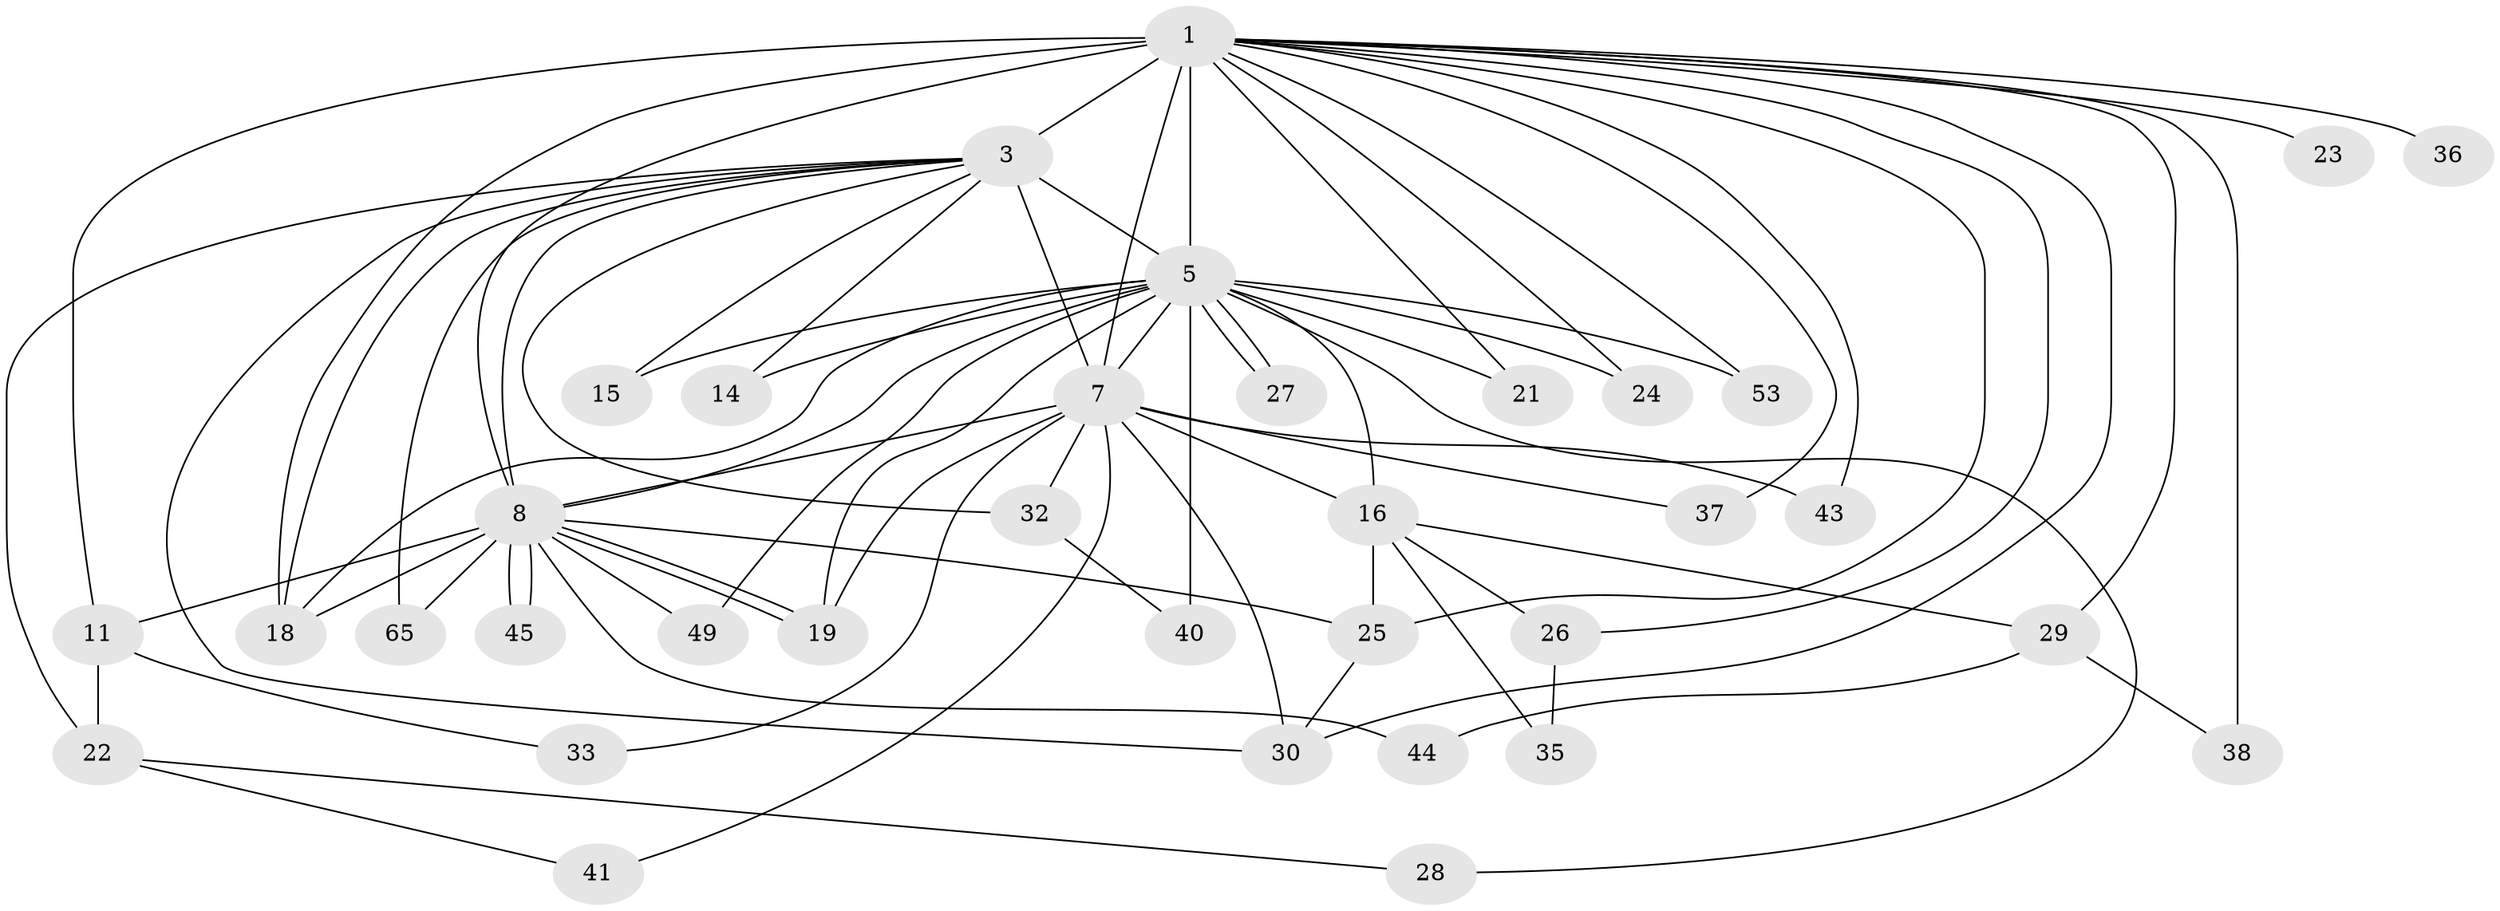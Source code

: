 // original degree distribution, {12: 0.014084507042253521, 15: 0.014084507042253521, 17: 0.014084507042253521, 21: 0.014084507042253521, 20: 0.028169014084507043, 19: 0.028169014084507043, 18: 0.014084507042253521, 11: 0.014084507042253521, 5: 0.04225352112676056, 3: 0.16901408450704225, 2: 0.5492957746478874, 7: 0.014084507042253521, 4: 0.07042253521126761, 6: 0.014084507042253521}
// Generated by graph-tools (version 1.1) at 2025/14/03/09/25 04:14:10]
// undirected, 35 vertices, 75 edges
graph export_dot {
graph [start="1"]
  node [color=gray90,style=filled];
  1 [super="+2"];
  3 [super="+10"];
  5 [super="+39+52+13+9"];
  7 [super="+50"];
  8;
  11 [super="+63"];
  14;
  15;
  16;
  18 [super="+46+31"];
  19 [super="+20"];
  21;
  22 [super="+48"];
  23;
  24;
  25 [super="+47"];
  26;
  27;
  28;
  29;
  30 [super="+57"];
  32 [super="+51"];
  33;
  35;
  36;
  37;
  38;
  40;
  41;
  43;
  44;
  45;
  49;
  53;
  65;
  1 -- 3 [weight=10];
  1 -- 5 [weight=14];
  1 -- 7 [weight=4];
  1 -- 8 [weight=4];
  1 -- 25;
  1 -- 36 [weight=2];
  1 -- 11 [weight=2];
  1 -- 18;
  1 -- 21;
  1 -- 23 [weight=2];
  1 -- 24;
  1 -- 26;
  1 -- 29;
  1 -- 30 [weight=2];
  1 -- 37 [weight=2];
  1 -- 38;
  1 -- 43;
  1 -- 53;
  3 -- 5 [weight=6];
  3 -- 7 [weight=2];
  3 -- 8 [weight=2];
  3 -- 15;
  3 -- 30;
  3 -- 32 [weight=2];
  3 -- 18;
  3 -- 65;
  3 -- 14;
  3 -- 22 [weight=2];
  5 -- 7 [weight=3];
  5 -- 8 [weight=2];
  5 -- 14;
  5 -- 15;
  5 -- 16 [weight=2];
  5 -- 21;
  5 -- 27;
  5 -- 27;
  5 -- 19;
  5 -- 49;
  5 -- 40;
  5 -- 18;
  5 -- 53;
  5 -- 24;
  5 -- 28;
  7 -- 8;
  7 -- 16;
  7 -- 32;
  7 -- 33;
  7 -- 37;
  7 -- 41;
  7 -- 43;
  7 -- 30 [weight=2];
  7 -- 19;
  8 -- 11;
  8 -- 18;
  8 -- 19 [weight=2];
  8 -- 19;
  8 -- 44;
  8 -- 45;
  8 -- 45;
  8 -- 49;
  8 -- 65;
  8 -- 25;
  11 -- 22;
  11 -- 33;
  16 -- 25;
  16 -- 26;
  16 -- 29;
  16 -- 35;
  22 -- 28;
  22 -- 41;
  25 -- 30;
  26 -- 35;
  29 -- 38;
  29 -- 44;
  32 -- 40;
}
